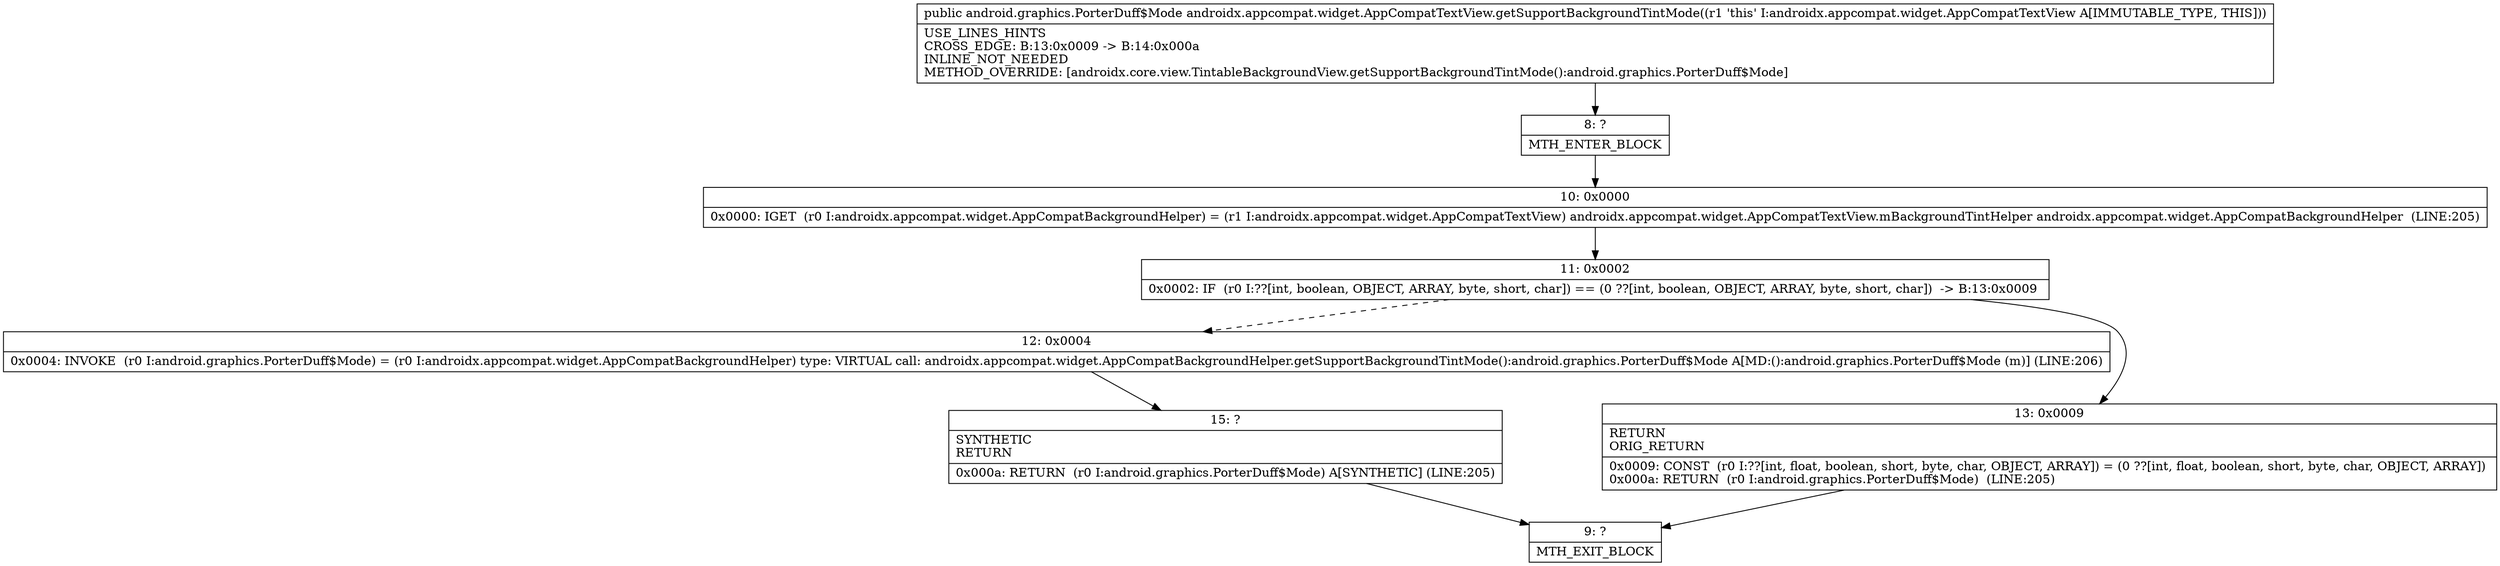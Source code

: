 digraph "CFG forandroidx.appcompat.widget.AppCompatTextView.getSupportBackgroundTintMode()Landroid\/graphics\/PorterDuff$Mode;" {
Node_8 [shape=record,label="{8\:\ ?|MTH_ENTER_BLOCK\l}"];
Node_10 [shape=record,label="{10\:\ 0x0000|0x0000: IGET  (r0 I:androidx.appcompat.widget.AppCompatBackgroundHelper) = (r1 I:androidx.appcompat.widget.AppCompatTextView) androidx.appcompat.widget.AppCompatTextView.mBackgroundTintHelper androidx.appcompat.widget.AppCompatBackgroundHelper  (LINE:205)\l}"];
Node_11 [shape=record,label="{11\:\ 0x0002|0x0002: IF  (r0 I:??[int, boolean, OBJECT, ARRAY, byte, short, char]) == (0 ??[int, boolean, OBJECT, ARRAY, byte, short, char])  \-\> B:13:0x0009 \l}"];
Node_12 [shape=record,label="{12\:\ 0x0004|0x0004: INVOKE  (r0 I:android.graphics.PorterDuff$Mode) = (r0 I:androidx.appcompat.widget.AppCompatBackgroundHelper) type: VIRTUAL call: androidx.appcompat.widget.AppCompatBackgroundHelper.getSupportBackgroundTintMode():android.graphics.PorterDuff$Mode A[MD:():android.graphics.PorterDuff$Mode (m)] (LINE:206)\l}"];
Node_15 [shape=record,label="{15\:\ ?|SYNTHETIC\lRETURN\l|0x000a: RETURN  (r0 I:android.graphics.PorterDuff$Mode) A[SYNTHETIC] (LINE:205)\l}"];
Node_9 [shape=record,label="{9\:\ ?|MTH_EXIT_BLOCK\l}"];
Node_13 [shape=record,label="{13\:\ 0x0009|RETURN\lORIG_RETURN\l|0x0009: CONST  (r0 I:??[int, float, boolean, short, byte, char, OBJECT, ARRAY]) = (0 ??[int, float, boolean, short, byte, char, OBJECT, ARRAY]) \l0x000a: RETURN  (r0 I:android.graphics.PorterDuff$Mode)  (LINE:205)\l}"];
MethodNode[shape=record,label="{public android.graphics.PorterDuff$Mode androidx.appcompat.widget.AppCompatTextView.getSupportBackgroundTintMode((r1 'this' I:androidx.appcompat.widget.AppCompatTextView A[IMMUTABLE_TYPE, THIS]))  | USE_LINES_HINTS\lCROSS_EDGE: B:13:0x0009 \-\> B:14:0x000a\lINLINE_NOT_NEEDED\lMETHOD_OVERRIDE: [androidx.core.view.TintableBackgroundView.getSupportBackgroundTintMode():android.graphics.PorterDuff$Mode]\l}"];
MethodNode -> Node_8;Node_8 -> Node_10;
Node_10 -> Node_11;
Node_11 -> Node_12[style=dashed];
Node_11 -> Node_13;
Node_12 -> Node_15;
Node_15 -> Node_9;
Node_13 -> Node_9;
}

